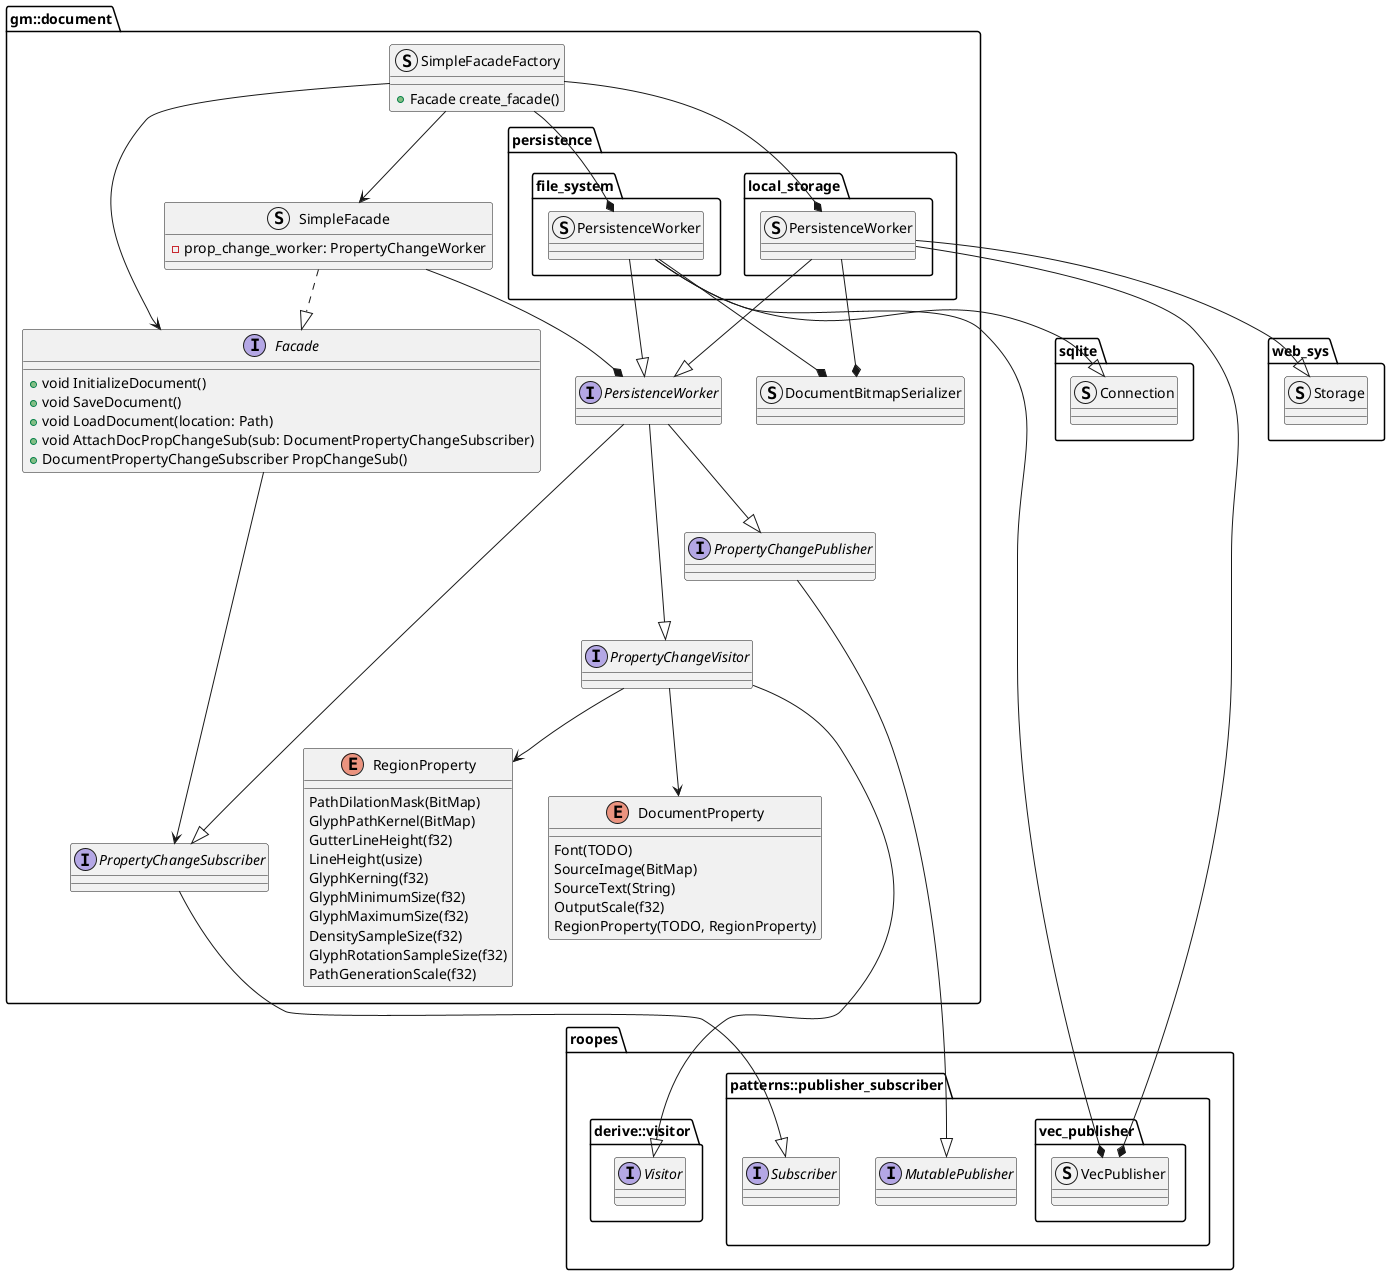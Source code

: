 @startuml
skinparam componentStyle uml1

package "gm::document" as doc {
    interface "Facade" as docf{
        + void InitializeDocument()
        + void SaveDocument()
        + void LoadDocument(location: Path)
        + void AttachDocPropChangeSub(sub: DocumentPropertyChangeSubscriber)
        + DocumentPropertyChangeSubscriber PropChangeSub()
    }

    enum "DocumentProperty" as docp {
        Font(TODO)
        SourceImage(BitMap)
        SourceText(String)
        OutputScale(f32)
        RegionProperty(TODO, RegionProperty)
    }

    enum "RegionProperty" as docrp {
        PathDilationMask(BitMap)
        GlyphPathKernel(BitMap)
        GutterLineHeight(f32)
        LineHeight(usize)
        GlyphKerning(f32)
        GlyphMinimumSize(f32)
        GlyphMaximumSize(f32)
        DensitySampleSize(f32)
        GlyphRotationSampleSize(f32)
        PathGenerationScale(f32)
    }

    interface "PropertyChangePublisher" as docpcp
    interface "PropertyChangeSubscriber" as docpcs
    interface "PropertyChangeVisitor" as docpcv
    interface "PersistenceWorker" as docpw

    struct "SimpleFacadeFactory" as docsff {
        + Facade create_facade()
    }
    struct "SimpleFacade" as docsf {
        - prop_change_worker: PropertyChangeWorker
    }

    struct "DocumentBitmapSerializer" as docbmpser

    package "persistence" as docpers{
        package "file_system" as docperfs {
            struct "PersistenceWorker" as docperfspw
        }

        package "local_storage" as docperls {
            struct "PersistenceWorker" as docperlspw
        }
    }
}


package "roopes" {
    package "patterns::publisher_subscriber" as rps {
        interface "MutablePublisher" as rmp
        interface "Subscriber" as rs

        package "vec_publisher" {
            struct "VecPublisher" as rvp
        }
    }

    package "derive::visitor" as rvmod{
        interface "Visitor" as rv
    }
}

package "web_sys" as ws {

    struct "Storage" as wss
}

package "sqlite" as sql {
    struct "Connection" as sqlc
}

docf --> docpcs

docsf ..|> docf
docsf --* docpw

docsff --> docsf
docsff --> docf

docpcs --|> rs

docpw --|> docpcp
docpw --|> docpcv
docpw --|> docpcs

docpcp -d[hidden]- docpcv
docpcv -d[hidden]- docpcs

docpcp --|> rmp

docpcv --|> rv
docpcv --> docp
docpcv --> docrp

docsff --* docperlspw
docperlspw --|> docpw
docperlspw --|> wss
docperlspw --* rvp
docperlspw --* docbmpser

docsff --* docperfspw
docperfspw --|> docpw
docperfspw --|> sqlc
docperfspw --* rvp
docperfspw --* docbmpser

@enduml